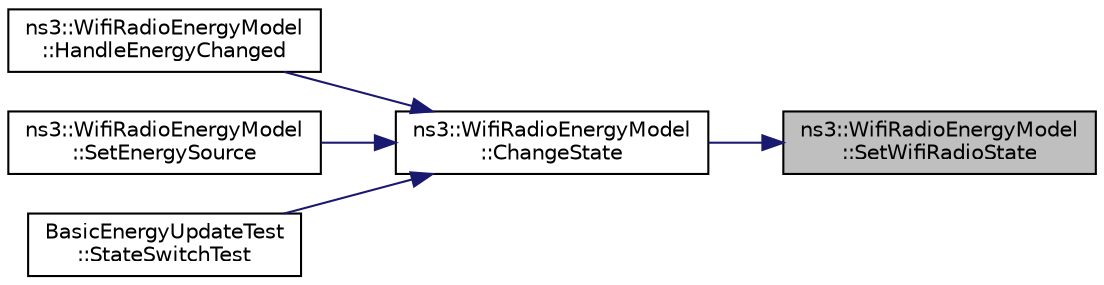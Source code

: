 digraph "ns3::WifiRadioEnergyModel::SetWifiRadioState"
{
 // LATEX_PDF_SIZE
  edge [fontname="Helvetica",fontsize="10",labelfontname="Helvetica",labelfontsize="10"];
  node [fontname="Helvetica",fontsize="10",shape=record];
  rankdir="RL";
  Node1 [label="ns3::WifiRadioEnergyModel\l::SetWifiRadioState",height=0.2,width=0.4,color="black", fillcolor="grey75", style="filled", fontcolor="black",tooltip=" "];
  Node1 -> Node2 [dir="back",color="midnightblue",fontsize="10",style="solid",fontname="Helvetica"];
  Node2 [label="ns3::WifiRadioEnergyModel\l::ChangeState",height=0.2,width=0.4,color="black", fillcolor="white", style="filled",URL="$classns3_1_1_wifi_radio_energy_model.html#a329d64a275e2e09c49c7752528d68033",tooltip="Changes state of the WifiRadioEnergyMode."];
  Node2 -> Node3 [dir="back",color="midnightblue",fontsize="10",style="solid",fontname="Helvetica"];
  Node3 [label="ns3::WifiRadioEnergyModel\l::HandleEnergyChanged",height=0.2,width=0.4,color="black", fillcolor="white", style="filled",URL="$classns3_1_1_wifi_radio_energy_model.html#a7133964abb308e00ea7cab3daea10f81",tooltip="Handles energy changed."];
  Node2 -> Node4 [dir="back",color="midnightblue",fontsize="10",style="solid",fontname="Helvetica"];
  Node4 [label="ns3::WifiRadioEnergyModel\l::SetEnergySource",height=0.2,width=0.4,color="black", fillcolor="white", style="filled",URL="$classns3_1_1_wifi_radio_energy_model.html#a2721fe6046ad3e76aec3080e1eb77880",tooltip="Sets pointer to EnergySouce installed on node."];
  Node2 -> Node5 [dir="back",color="midnightblue",fontsize="10",style="solid",fontname="Helvetica"];
  Node5 [label="BasicEnergyUpdateTest\l::StateSwitchTest",height=0.2,width=0.4,color="black", fillcolor="white", style="filled",URL="$class_basic_energy_update_test.html#ac28faac8cc32c522656387796dee83fc",tooltip=" "];
}
